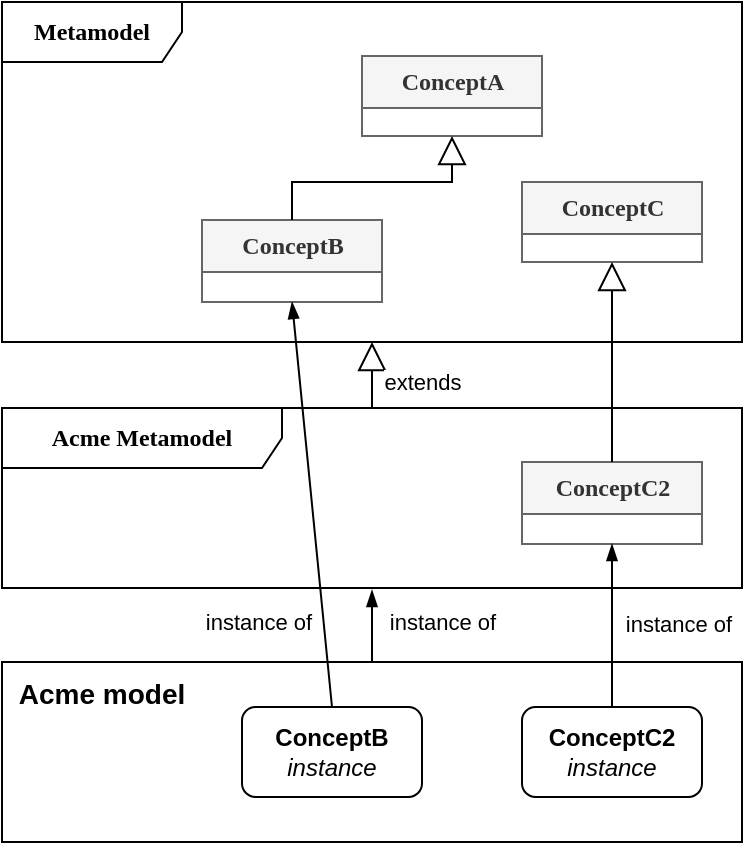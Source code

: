 <mxfile version="14.6.11" type="github">
  <diagram name="Page-1" id="c4acf3e9-155e-7222-9cf6-157b1a14988f">
    <mxGraphModel dx="2171" dy="1806" grid="1" gridSize="10" guides="1" tooltips="1" connect="1" arrows="1" fold="1" page="1" pageScale="1" pageWidth="850" pageHeight="1100" background="#ffffff" math="0" shadow="0">
      <root>
        <mxCell id="0" />
        <mxCell id="1" parent="0" />
        <mxCell id="17acba5748e5396b-1" value="&lt;b&gt;&lt;font style=&quot;font-size: 12px&quot;&gt;Metamodel&lt;/font&gt;&lt;/b&gt;" style="shape=umlFrame;whiteSpace=wrap;html=1;rounded=0;shadow=0;comic=0;labelBackgroundColor=none;strokeWidth=1;fontFamily=Verdana;fontSize=10;align=center;width=90;height=30;" parent="1" vertex="1">
          <mxGeometry x="-830" y="-1090" width="370" height="170" as="geometry" />
        </mxCell>
        <mxCell id="EUPt2hbITshMY0ZR5973-1" value="&lt;b&gt;&lt;font style=&quot;font-size: 12px&quot;&gt;ConceptA&lt;/font&gt;&lt;/b&gt;" style="swimlane;html=1;fontStyle=0;childLayout=stackLayout;horizontal=1;startSize=26;fillColor=#f5f5f5;horizontalStack=0;resizeParent=1;resizeLast=0;collapsible=1;marginBottom=0;swimlaneFillColor=#ffffff;rounded=0;shadow=0;comic=0;labelBackgroundColor=none;strokeWidth=1;fontFamily=Verdana;fontSize=10;align=center;strokeColor=#666666;fontColor=#333333;" parent="1" vertex="1">
          <mxGeometry x="-650" y="-1063" width="90" height="40" as="geometry" />
        </mxCell>
        <mxCell id="EUPt2hbITshMY0ZR5973-5" value="&lt;b&gt;&lt;font style=&quot;font-size: 12px&quot;&gt;ConceptB&lt;/font&gt;&lt;/b&gt;" style="swimlane;html=1;fontStyle=0;childLayout=stackLayout;horizontal=1;startSize=26;fillColor=#f5f5f5;horizontalStack=0;resizeParent=1;resizeLast=0;collapsible=1;marginBottom=0;swimlaneFillColor=#ffffff;rounded=0;shadow=0;comic=0;labelBackgroundColor=none;strokeWidth=1;fontFamily=Verdana;fontSize=10;align=center;strokeColor=#666666;fontColor=#333333;" parent="1" vertex="1">
          <mxGeometry x="-730" y="-981" width="90" height="41" as="geometry" />
        </mxCell>
        <mxCell id="a-3xQabaQIuShYP5bTJc-1" value="&lt;b&gt;&lt;font style=&quot;font-size: 12px&quot;&gt;ConceptC&lt;/font&gt;&lt;/b&gt;" style="swimlane;html=1;fontStyle=0;childLayout=stackLayout;horizontal=1;startSize=26;fillColor=#f5f5f5;horizontalStack=0;resizeParent=1;resizeLast=0;collapsible=1;marginBottom=0;swimlaneFillColor=#ffffff;rounded=0;shadow=0;comic=0;labelBackgroundColor=none;strokeWidth=1;fontFamily=Verdana;fontSize=10;align=center;strokeColor=#666666;fontColor=#333333;" parent="1" vertex="1">
          <mxGeometry x="-570" y="-1000" width="90" height="40" as="geometry" />
        </mxCell>
        <mxCell id="a-3xQabaQIuShYP5bTJc-9" value="" style="endArrow=block;endSize=12;endFill=0;html=1;exitX=0.5;exitY=0;exitDx=0;exitDy=0;rounded=0;" parent="1" source="EUPt2hbITshMY0ZR5973-5" target="EUPt2hbITshMY0ZR5973-1" edge="1">
          <mxGeometry width="160" relative="1" as="geometry">
            <mxPoint x="-690" y="-871" as="sourcePoint" />
            <mxPoint x="-510" y="-993" as="targetPoint" />
            <Array as="points">
              <mxPoint x="-685" y="-1000" />
              <mxPoint x="-650" y="-1000" />
              <mxPoint x="-605" y="-1000" />
            </Array>
          </mxGeometry>
        </mxCell>
        <mxCell id="dXtHyqD_d50KyJjA6Bog-1" value="&lt;b&gt;&lt;font style=&quot;font-size: 12px&quot;&gt;Acme Metamodel&lt;/font&gt;&lt;/b&gt;" style="shape=umlFrame;whiteSpace=wrap;html=1;rounded=0;shadow=0;comic=0;labelBackgroundColor=none;strokeWidth=1;fontFamily=Verdana;fontSize=10;align=center;width=140;height=30;" vertex="1" parent="1">
          <mxGeometry x="-830" y="-887" width="370" height="90" as="geometry" />
        </mxCell>
        <mxCell id="dXtHyqD_d50KyJjA6Bog-6" value="&lt;b&gt;&lt;font style=&quot;font-size: 12px&quot;&gt;ConceptC2&lt;/font&gt;&lt;/b&gt;" style="swimlane;html=1;fontStyle=0;childLayout=stackLayout;horizontal=1;startSize=26;fillColor=#f5f5f5;horizontalStack=0;resizeParent=1;resizeLast=0;collapsible=1;marginBottom=0;swimlaneFillColor=#ffffff;rounded=0;shadow=0;comic=0;labelBackgroundColor=none;strokeWidth=1;fontFamily=Verdana;fontSize=10;align=center;strokeColor=#666666;fontColor=#333333;" vertex="1" parent="1">
          <mxGeometry x="-570" y="-860" width="90" height="41" as="geometry" />
        </mxCell>
        <mxCell id="dXtHyqD_d50KyJjA6Bog-7" value="" style="endArrow=block;endSize=12;endFill=0;html=1;exitX=0.5;exitY=0;exitDx=0;exitDy=0;rounded=0;entryX=0.5;entryY=1;entryDx=0;entryDy=0;" edge="1" parent="1" source="dXtHyqD_d50KyJjA6Bog-6" target="a-3xQabaQIuShYP5bTJc-1">
          <mxGeometry width="160" relative="1" as="geometry">
            <mxPoint x="-645" y="-971" as="sourcePoint" />
            <mxPoint x="-595" y="-1010" as="targetPoint" />
          </mxGeometry>
        </mxCell>
        <mxCell id="dXtHyqD_d50KyJjA6Bog-8" value="extends" style="endArrow=block;endSize=12;endFill=0;html=1;rounded=0;" edge="1" parent="1" source="dXtHyqD_d50KyJjA6Bog-1" target="17acba5748e5396b-1">
          <mxGeometry x="-0.212" y="-25" width="160" relative="1" as="geometry">
            <mxPoint x="-515" y="-840" as="sourcePoint" />
            <mxPoint x="-515" y="-950" as="targetPoint" />
            <mxPoint as="offset" />
          </mxGeometry>
        </mxCell>
        <mxCell id="dXtHyqD_d50KyJjA6Bog-14" value="instance of" style="edgeStyle=orthogonalEdgeStyle;rounded=0;orthogonalLoop=1;jettySize=auto;html=1;endArrow=blockThin;endFill=1;" edge="1" parent="1">
          <mxGeometry x="0.135" y="-35" relative="1" as="geometry">
            <mxPoint x="-645" y="-759" as="sourcePoint" />
            <mxPoint x="-645" y="-796" as="targetPoint" />
            <mxPoint as="offset" />
          </mxGeometry>
        </mxCell>
        <mxCell id="dXtHyqD_d50KyJjA6Bog-12" value="" style="rounded=0;whiteSpace=wrap;html=1;" vertex="1" parent="1">
          <mxGeometry x="-830" y="-760" width="370" height="90" as="geometry" />
        </mxCell>
        <mxCell id="dXtHyqD_d50KyJjA6Bog-15" value="&lt;font style=&quot;font-size: 14px&quot;&gt;&lt;b&gt;Acme model&lt;/b&gt;&lt;/font&gt;" style="text;html=1;strokeColor=none;fillColor=none;align=center;verticalAlign=middle;whiteSpace=wrap;rounded=0;" vertex="1" parent="1">
          <mxGeometry x="-830" y="-754" width="100" height="20" as="geometry" />
        </mxCell>
        <mxCell id="dXtHyqD_d50KyJjA6Bog-16" value="&lt;b&gt;ConceptC2&lt;/b&gt; &lt;i&gt;instance&lt;/i&gt;" style="rounded=1;whiteSpace=wrap;html=1;" vertex="1" parent="1">
          <mxGeometry x="-570" y="-737.5" width="90" height="45" as="geometry" />
        </mxCell>
        <mxCell id="dXtHyqD_d50KyJjA6Bog-21" style="rounded=0;orthogonalLoop=1;jettySize=auto;html=1;exitX=0.5;exitY=0;exitDx=0;exitDy=0;entryX=0.5;entryY=1;entryDx=0;entryDy=0;endArrow=blockThin;endFill=1;" edge="1" parent="1" source="dXtHyqD_d50KyJjA6Bog-17" target="EUPt2hbITshMY0ZR5973-5">
          <mxGeometry relative="1" as="geometry" />
        </mxCell>
        <mxCell id="dXtHyqD_d50KyJjA6Bog-22" value="instance of" style="edgeLabel;html=1;align=center;verticalAlign=middle;resizable=0;points=[];" vertex="1" connectable="0" parent="dXtHyqD_d50KyJjA6Bog-21">
          <mxGeometry x="-0.126" relative="1" as="geometry">
            <mxPoint x="-29" y="46" as="offset" />
          </mxGeometry>
        </mxCell>
        <mxCell id="dXtHyqD_d50KyJjA6Bog-17" value="&lt;div&gt;&lt;b&gt;ConceptB&lt;/b&gt;&lt;/div&gt;&lt;div&gt;&lt;i&gt;instance&lt;/i&gt;&lt;/div&gt;" style="rounded=1;whiteSpace=wrap;html=1;" vertex="1" parent="1">
          <mxGeometry x="-710" y="-737.5" width="90" height="45" as="geometry" />
        </mxCell>
        <mxCell id="dXtHyqD_d50KyJjA6Bog-23" style="rounded=0;orthogonalLoop=1;jettySize=auto;html=1;entryX=0.5;entryY=1;entryDx=0;entryDy=0;endArrow=blockThin;endFill=1;" edge="1" parent="1" source="dXtHyqD_d50KyJjA6Bog-16" target="dXtHyqD_d50KyJjA6Bog-6">
          <mxGeometry relative="1" as="geometry">
            <mxPoint x="-655" y="-727.5" as="sourcePoint" />
            <mxPoint x="-675" y="-930" as="targetPoint" />
          </mxGeometry>
        </mxCell>
        <mxCell id="dXtHyqD_d50KyJjA6Bog-24" value="instance of" style="edgeLabel;html=1;align=center;verticalAlign=middle;resizable=0;points=[];" vertex="1" connectable="0" parent="dXtHyqD_d50KyJjA6Bog-23">
          <mxGeometry x="-0.126" relative="1" as="geometry">
            <mxPoint x="33" y="-6" as="offset" />
          </mxGeometry>
        </mxCell>
      </root>
    </mxGraphModel>
  </diagram>
</mxfile>
